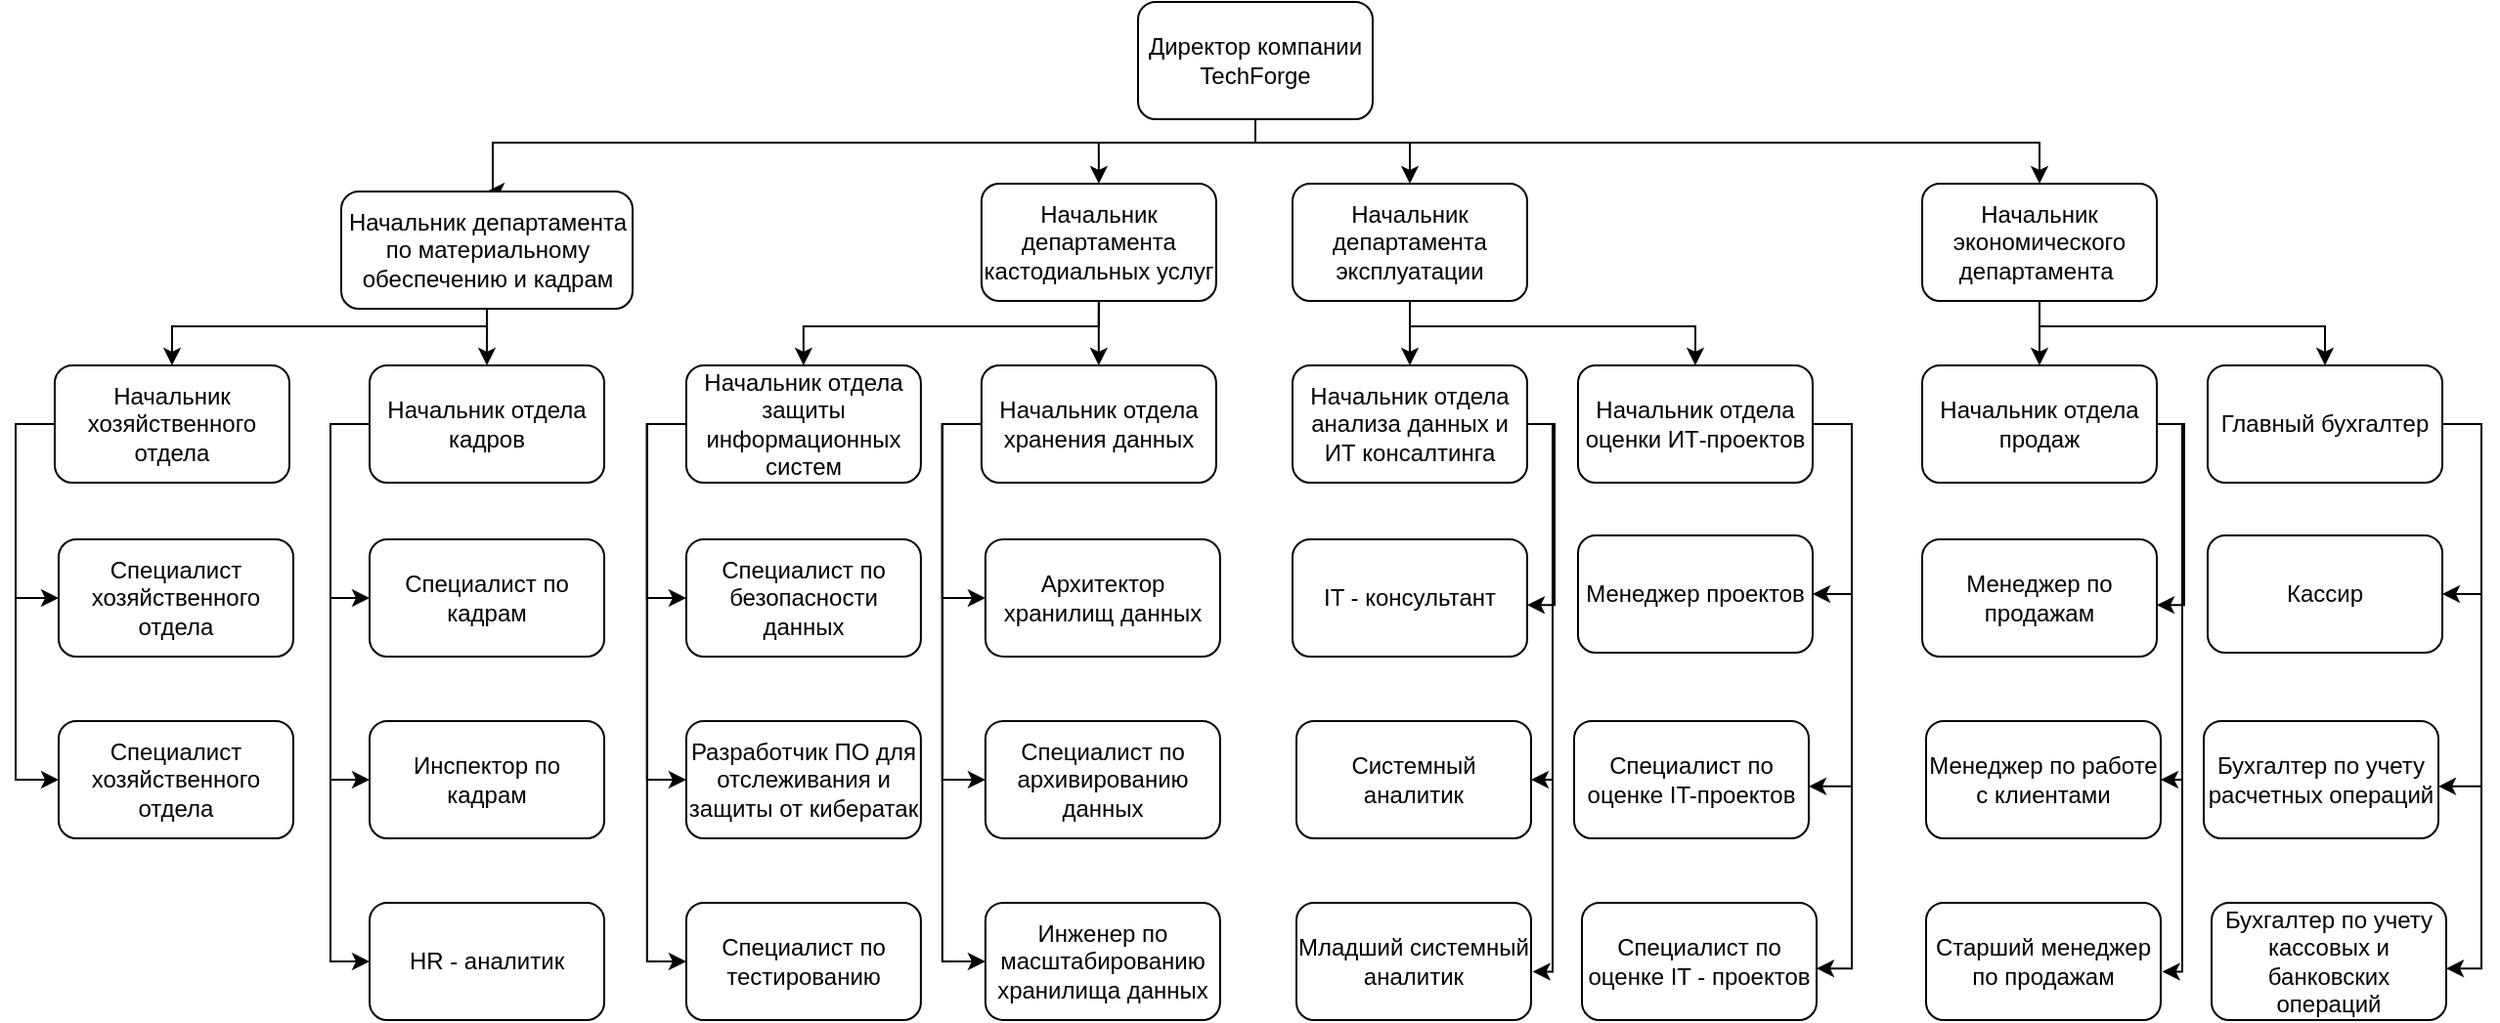 <mxfile version="24.7.14">
  <diagram name="Страница — 1" id="1wOapaZ62PoJuDXf-gLB">
    <mxGraphModel dx="2474" dy="1152" grid="0" gridSize="10" guides="1" tooltips="1" connect="1" arrows="1" fold="1" page="0" pageScale="1" pageWidth="827" pageHeight="1169" math="0" shadow="0">
      <root>
        <mxCell id="0" />
        <mxCell id="1" parent="0" />
        <mxCell id="KuXuB0iPRyk_4KeLz07_-43" style="edgeStyle=orthogonalEdgeStyle;rounded=0;orthogonalLoop=1;jettySize=auto;html=1;exitX=0.5;exitY=1;exitDx=0;exitDy=0;entryX=0.5;entryY=0;entryDx=0;entryDy=0;" edge="1" parent="1" source="7cYiF0w9IGWrzAaVDBA9-1" target="7cYiF0w9IGWrzAaVDBA9-2">
          <mxGeometry relative="1" as="geometry">
            <Array as="points">
              <mxPoint x="228" y="43" />
              <mxPoint x="148" y="43" />
            </Array>
          </mxGeometry>
        </mxCell>
        <mxCell id="KuXuB0iPRyk_4KeLz07_-44" style="edgeStyle=orthogonalEdgeStyle;rounded=0;orthogonalLoop=1;jettySize=auto;html=1;exitX=0.5;exitY=1;exitDx=0;exitDy=0;entryX=0.5;entryY=0;entryDx=0;entryDy=0;" edge="1" parent="1" source="7cYiF0w9IGWrzAaVDBA9-1" target="7cYiF0w9IGWrzAaVDBA9-3">
          <mxGeometry relative="1" as="geometry">
            <Array as="points">
              <mxPoint x="228" y="43" />
              <mxPoint x="307" y="43" />
            </Array>
          </mxGeometry>
        </mxCell>
        <mxCell id="KuXuB0iPRyk_4KeLz07_-46" style="edgeStyle=orthogonalEdgeStyle;rounded=0;orthogonalLoop=1;jettySize=auto;html=1;exitX=0.5;exitY=1;exitDx=0;exitDy=0;entryX=0.5;entryY=0;entryDx=0;entryDy=0;" edge="1" parent="1" source="7cYiF0w9IGWrzAaVDBA9-1" target="KuXuB0iPRyk_4KeLz07_-5">
          <mxGeometry relative="1" as="geometry">
            <Array as="points">
              <mxPoint x="228" y="43" />
              <mxPoint x="-162" y="43" />
            </Array>
          </mxGeometry>
        </mxCell>
        <mxCell id="KuXuB0iPRyk_4KeLz07_-52" style="edgeStyle=orthogonalEdgeStyle;rounded=0;orthogonalLoop=1;jettySize=auto;html=1;exitX=0.5;exitY=1;exitDx=0;exitDy=0;" edge="1" parent="1" source="7cYiF0w9IGWrzAaVDBA9-1" target="KuXuB0iPRyk_4KeLz07_-25">
          <mxGeometry relative="1" as="geometry">
            <Array as="points">
              <mxPoint x="228" y="43" />
              <mxPoint x="629" y="43" />
            </Array>
          </mxGeometry>
        </mxCell>
        <mxCell id="7cYiF0w9IGWrzAaVDBA9-1" value="Директор компании&lt;div&gt;TechForge&lt;/div&gt;" style="rounded=1;whiteSpace=wrap;html=1;" parent="1" vertex="1">
          <mxGeometry x="168" y="-29" width="120" height="60" as="geometry" />
        </mxCell>
        <mxCell id="vKuomEE9mSbw3DmOQPJa-15" style="edgeStyle=orthogonalEdgeStyle;rounded=0;orthogonalLoop=1;jettySize=auto;html=1;exitX=0.5;exitY=1;exitDx=0;exitDy=0;entryX=0.5;entryY=0;entryDx=0;entryDy=0;" parent="1" source="7cYiF0w9IGWrzAaVDBA9-2" target="7cYiF0w9IGWrzAaVDBA9-4" edge="1">
          <mxGeometry relative="1" as="geometry">
            <Array as="points">
              <mxPoint x="147.94" y="137" />
              <mxPoint x="-3.06" y="137" />
            </Array>
          </mxGeometry>
        </mxCell>
        <mxCell id="vKuomEE9mSbw3DmOQPJa-16" style="edgeStyle=orthogonalEdgeStyle;rounded=0;orthogonalLoop=1;jettySize=auto;html=1;exitX=0.5;exitY=1;exitDx=0;exitDy=0;" parent="1" source="7cYiF0w9IGWrzAaVDBA9-2" target="7cYiF0w9IGWrzAaVDBA9-5" edge="1">
          <mxGeometry relative="1" as="geometry" />
        </mxCell>
        <mxCell id="7cYiF0w9IGWrzAaVDBA9-2" value="&lt;div&gt;Начальник департамента кастодиальных услуг&lt;/div&gt;" style="rounded=1;whiteSpace=wrap;html=1;" parent="1" vertex="1">
          <mxGeometry x="87.94" y="64" width="120" height="60" as="geometry" />
        </mxCell>
        <mxCell id="vKuomEE9mSbw3DmOQPJa-17" style="edgeStyle=orthogonalEdgeStyle;rounded=0;orthogonalLoop=1;jettySize=auto;html=1;exitX=0.5;exitY=1;exitDx=0;exitDy=0;" parent="1" source="7cYiF0w9IGWrzAaVDBA9-3" target="7cYiF0w9IGWrzAaVDBA9-6" edge="1">
          <mxGeometry relative="1" as="geometry" />
        </mxCell>
        <mxCell id="vKuomEE9mSbw3DmOQPJa-18" style="edgeStyle=orthogonalEdgeStyle;rounded=0;orthogonalLoop=1;jettySize=auto;html=1;exitX=0.5;exitY=1;exitDx=0;exitDy=0;entryX=0.5;entryY=0;entryDx=0;entryDy=0;" parent="1" source="7cYiF0w9IGWrzAaVDBA9-3" target="7cYiF0w9IGWrzAaVDBA9-7" edge="1">
          <mxGeometry relative="1" as="geometry">
            <Array as="points">
              <mxPoint x="307" y="137" />
              <mxPoint x="453" y="137" />
            </Array>
          </mxGeometry>
        </mxCell>
        <mxCell id="7cYiF0w9IGWrzAaVDBA9-3" value="Начальник департамента эксплуатации" style="rounded=1;whiteSpace=wrap;html=1;" parent="1" vertex="1">
          <mxGeometry x="247" y="64" width="120" height="60" as="geometry" />
        </mxCell>
        <mxCell id="vKuomEE9mSbw3DmOQPJa-20" style="edgeStyle=orthogonalEdgeStyle;rounded=0;orthogonalLoop=1;jettySize=auto;html=1;exitX=0;exitY=0.5;exitDx=0;exitDy=0;entryX=0;entryY=0.5;entryDx=0;entryDy=0;" parent="1" source="7cYiF0w9IGWrzAaVDBA9-4" target="vKuomEE9mSbw3DmOQPJa-2" edge="1">
          <mxGeometry relative="1" as="geometry" />
        </mxCell>
        <mxCell id="vKuomEE9mSbw3DmOQPJa-21" style="edgeStyle=orthogonalEdgeStyle;rounded=0;orthogonalLoop=1;jettySize=auto;html=1;exitX=0;exitY=0.5;exitDx=0;exitDy=0;entryX=0;entryY=0.5;entryDx=0;entryDy=0;" parent="1" source="7cYiF0w9IGWrzAaVDBA9-4" target="vKuomEE9mSbw3DmOQPJa-1" edge="1">
          <mxGeometry relative="1" as="geometry" />
        </mxCell>
        <mxCell id="vKuomEE9mSbw3DmOQPJa-22" style="edgeStyle=orthogonalEdgeStyle;rounded=0;orthogonalLoop=1;jettySize=auto;html=1;exitX=0;exitY=0.5;exitDx=0;exitDy=0;entryX=0;entryY=0.5;entryDx=0;entryDy=0;" parent="1" source="7cYiF0w9IGWrzAaVDBA9-4" target="vKuomEE9mSbw3DmOQPJa-3" edge="1">
          <mxGeometry relative="1" as="geometry" />
        </mxCell>
        <mxCell id="7cYiF0w9IGWrzAaVDBA9-4" value="&lt;div&gt;Начальник отдела защиты информационных систем&lt;/div&gt;" style="rounded=1;whiteSpace=wrap;html=1;" parent="1" vertex="1">
          <mxGeometry x="-63.06" y="157" width="120" height="60" as="geometry" />
        </mxCell>
        <mxCell id="vKuomEE9mSbw3DmOQPJa-23" style="edgeStyle=orthogonalEdgeStyle;rounded=0;orthogonalLoop=1;jettySize=auto;html=1;exitX=0;exitY=0.5;exitDx=0;exitDy=0;entryX=0;entryY=0.5;entryDx=0;entryDy=0;" parent="1" source="7cYiF0w9IGWrzAaVDBA9-5" target="vKuomEE9mSbw3DmOQPJa-4" edge="1">
          <mxGeometry relative="1" as="geometry" />
        </mxCell>
        <mxCell id="vKuomEE9mSbw3DmOQPJa-24" style="edgeStyle=orthogonalEdgeStyle;rounded=0;orthogonalLoop=1;jettySize=auto;html=1;exitX=0;exitY=0.5;exitDx=0;exitDy=0;entryX=0;entryY=0.5;entryDx=0;entryDy=0;" parent="1" source="7cYiF0w9IGWrzAaVDBA9-5" target="vKuomEE9mSbw3DmOQPJa-5" edge="1">
          <mxGeometry relative="1" as="geometry" />
        </mxCell>
        <mxCell id="vKuomEE9mSbw3DmOQPJa-25" style="edgeStyle=orthogonalEdgeStyle;rounded=0;orthogonalLoop=1;jettySize=auto;html=1;exitX=0;exitY=0.5;exitDx=0;exitDy=0;entryX=0;entryY=0.5;entryDx=0;entryDy=0;" parent="1" source="7cYiF0w9IGWrzAaVDBA9-5" target="vKuomEE9mSbw3DmOQPJa-6" edge="1">
          <mxGeometry relative="1" as="geometry" />
        </mxCell>
        <mxCell id="7cYiF0w9IGWrzAaVDBA9-5" value="Начальник отдела хранения данных" style="rounded=1;whiteSpace=wrap;html=1;" parent="1" vertex="1">
          <mxGeometry x="87.94" y="157" width="120" height="60" as="geometry" />
        </mxCell>
        <mxCell id="vKuomEE9mSbw3DmOQPJa-28" style="edgeStyle=orthogonalEdgeStyle;rounded=0;orthogonalLoop=1;jettySize=auto;html=1;exitX=1;exitY=0.5;exitDx=0;exitDy=0;entryX=1;entryY=0.5;entryDx=0;entryDy=0;" parent="1" source="7cYiF0w9IGWrzAaVDBA9-6" target="vKuomEE9mSbw3DmOQPJa-8" edge="1">
          <mxGeometry relative="1" as="geometry">
            <Array as="points">
              <mxPoint x="380" y="187" />
              <mxPoint x="380" y="369" />
            </Array>
          </mxGeometry>
        </mxCell>
        <mxCell id="7cYiF0w9IGWrzAaVDBA9-6" value="&lt;div&gt;Начальник отдела анализа данных и ИТ консалтинга&lt;/div&gt;" style="rounded=1;whiteSpace=wrap;html=1;" parent="1" vertex="1">
          <mxGeometry x="247" y="157" width="120" height="60" as="geometry" />
        </mxCell>
        <mxCell id="vKuomEE9mSbw3DmOQPJa-32" style="edgeStyle=orthogonalEdgeStyle;rounded=0;orthogonalLoop=1;jettySize=auto;html=1;exitX=1;exitY=0.5;exitDx=0;exitDy=0;entryX=1;entryY=0.5;entryDx=0;entryDy=0;" parent="1" source="7cYiF0w9IGWrzAaVDBA9-7" target="vKuomEE9mSbw3DmOQPJa-10" edge="1">
          <mxGeometry relative="1" as="geometry" />
        </mxCell>
        <mxCell id="7cYiF0w9IGWrzAaVDBA9-7" value="Начальник отдела оценки ИТ-проектов" style="rounded=1;whiteSpace=wrap;html=1;" parent="1" vertex="1">
          <mxGeometry x="393" y="157" width="120" height="60" as="geometry" />
        </mxCell>
        <mxCell id="vKuomEE9mSbw3DmOQPJa-1" value="Специалист по безопасности данных" style="rounded=1;whiteSpace=wrap;html=1;" parent="1" vertex="1">
          <mxGeometry x="-63.06" y="246" width="120" height="60" as="geometry" />
        </mxCell>
        <mxCell id="vKuomEE9mSbw3DmOQPJa-2" value="Разработчик ПО для отслеживания и защиты от кибератак" style="rounded=1;whiteSpace=wrap;html=1;" parent="1" vertex="1">
          <mxGeometry x="-63.06" y="339" width="120" height="60" as="geometry" />
        </mxCell>
        <mxCell id="vKuomEE9mSbw3DmOQPJa-3" value="Специалист по тестированию" style="rounded=1;whiteSpace=wrap;html=1;" parent="1" vertex="1">
          <mxGeometry x="-63.06" y="432" width="120" height="60" as="geometry" />
        </mxCell>
        <mxCell id="vKuomEE9mSbw3DmOQPJa-4" value="Архитектор хранилищ данных" style="rounded=1;whiteSpace=wrap;html=1;" parent="1" vertex="1">
          <mxGeometry x="89.94" y="246" width="120" height="60" as="geometry" />
        </mxCell>
        <mxCell id="vKuomEE9mSbw3DmOQPJa-5" value="Специалист по архивированию данных" style="rounded=1;whiteSpace=wrap;html=1;" parent="1" vertex="1">
          <mxGeometry x="89.94" y="339" width="120" height="60" as="geometry" />
        </mxCell>
        <mxCell id="vKuomEE9mSbw3DmOQPJa-6" value="Инженер по масштабированию хранилища данных" style="rounded=1;whiteSpace=wrap;html=1;" parent="1" vertex="1">
          <mxGeometry x="89.94" y="432" width="120" height="60" as="geometry" />
        </mxCell>
        <mxCell id="vKuomEE9mSbw3DmOQPJa-7" value="&lt;div&gt;IT - консультант&lt;/div&gt;" style="rounded=1;whiteSpace=wrap;html=1;" parent="1" vertex="1">
          <mxGeometry x="247" y="246" width="120" height="60" as="geometry" />
        </mxCell>
        <mxCell id="vKuomEE9mSbw3DmOQPJa-8" value="&lt;div&gt;Системный аналитик&lt;/div&gt;" style="rounded=1;whiteSpace=wrap;html=1;" parent="1" vertex="1">
          <mxGeometry x="249" y="339" width="120" height="60" as="geometry" />
        </mxCell>
        <mxCell id="vKuomEE9mSbw3DmOQPJa-9" value="&lt;div&gt;Младший системный аналитик&lt;/div&gt;" style="rounded=1;whiteSpace=wrap;html=1;" parent="1" vertex="1">
          <mxGeometry x="249" y="432" width="120" height="60" as="geometry" />
        </mxCell>
        <mxCell id="vKuomEE9mSbw3DmOQPJa-10" value="Менеджер проектов" style="rounded=1;whiteSpace=wrap;html=1;" parent="1" vertex="1">
          <mxGeometry x="393" y="244" width="120" height="60" as="geometry" />
        </mxCell>
        <mxCell id="vKuomEE9mSbw3DmOQPJa-11" value="Специалист по оценке IT-проектов" style="rounded=1;whiteSpace=wrap;html=1;" parent="1" vertex="1">
          <mxGeometry x="391" y="339" width="120" height="60" as="geometry" />
        </mxCell>
        <mxCell id="vKuomEE9mSbw3DmOQPJa-12" value="Специалист по оценке IT - проектов" style="rounded=1;whiteSpace=wrap;html=1;" parent="1" vertex="1">
          <mxGeometry x="395" y="432" width="120" height="60" as="geometry" />
        </mxCell>
        <mxCell id="vKuomEE9mSbw3DmOQPJa-29" style="edgeStyle=orthogonalEdgeStyle;rounded=0;orthogonalLoop=1;jettySize=auto;html=1;exitX=1;exitY=0.5;exitDx=0;exitDy=0;entryX=1;entryY=0.56;entryDx=0;entryDy=0;entryPerimeter=0;" parent="1" source="7cYiF0w9IGWrzAaVDBA9-6" target="vKuomEE9mSbw3DmOQPJa-7" edge="1">
          <mxGeometry relative="1" as="geometry">
            <Array as="points">
              <mxPoint x="381" y="187" />
              <mxPoint x="381" y="280" />
            </Array>
          </mxGeometry>
        </mxCell>
        <mxCell id="vKuomEE9mSbw3DmOQPJa-30" style="edgeStyle=orthogonalEdgeStyle;rounded=0;orthogonalLoop=1;jettySize=auto;html=1;exitX=1;exitY=0.5;exitDx=0;exitDy=0;entryX=1.007;entryY=0.587;entryDx=0;entryDy=0;entryPerimeter=0;" parent="1" source="7cYiF0w9IGWrzAaVDBA9-6" target="vKuomEE9mSbw3DmOQPJa-9" edge="1">
          <mxGeometry relative="1" as="geometry">
            <Array as="points">
              <mxPoint x="380" y="187" />
              <mxPoint x="380" y="467" />
            </Array>
          </mxGeometry>
        </mxCell>
        <mxCell id="vKuomEE9mSbw3DmOQPJa-33" style="edgeStyle=orthogonalEdgeStyle;rounded=0;orthogonalLoop=1;jettySize=auto;html=1;exitX=1;exitY=0.5;exitDx=0;exitDy=0;entryX=1;entryY=0.557;entryDx=0;entryDy=0;entryPerimeter=0;" parent="1" source="7cYiF0w9IGWrzAaVDBA9-7" target="vKuomEE9mSbw3DmOQPJa-11" edge="1">
          <mxGeometry relative="1" as="geometry" />
        </mxCell>
        <mxCell id="vKuomEE9mSbw3DmOQPJa-34" style="edgeStyle=orthogonalEdgeStyle;rounded=0;orthogonalLoop=1;jettySize=auto;html=1;exitX=1;exitY=0.5;exitDx=0;exitDy=0;entryX=1;entryY=0.56;entryDx=0;entryDy=0;entryPerimeter=0;" parent="1" source="7cYiF0w9IGWrzAaVDBA9-7" target="vKuomEE9mSbw3DmOQPJa-12" edge="1">
          <mxGeometry relative="1" as="geometry">
            <Array as="points">
              <mxPoint x="533" y="187" />
              <mxPoint x="533" y="466" />
            </Array>
          </mxGeometry>
        </mxCell>
        <mxCell id="KuXuB0iPRyk_4KeLz07_-49" style="edgeStyle=orthogonalEdgeStyle;rounded=0;orthogonalLoop=1;jettySize=auto;html=1;exitX=0.5;exitY=1;exitDx=0;exitDy=0;entryX=0.5;entryY=0;entryDx=0;entryDy=0;" edge="1" parent="1" source="KuXuB0iPRyk_4KeLz07_-5" target="KuXuB0iPRyk_4KeLz07_-9">
          <mxGeometry relative="1" as="geometry">
            <Array as="points">
              <mxPoint x="-165" y="128" />
            </Array>
          </mxGeometry>
        </mxCell>
        <mxCell id="KuXuB0iPRyk_4KeLz07_-51" style="edgeStyle=orthogonalEdgeStyle;rounded=0;orthogonalLoop=1;jettySize=auto;html=1;exitX=0.5;exitY=1;exitDx=0;exitDy=0;entryX=0.5;entryY=0;entryDx=0;entryDy=0;" edge="1" parent="1" source="KuXuB0iPRyk_4KeLz07_-5" target="KuXuB0iPRyk_4KeLz07_-13">
          <mxGeometry relative="1" as="geometry">
            <Array as="points">
              <mxPoint x="-165" y="137" />
              <mxPoint x="-326" y="137" />
            </Array>
          </mxGeometry>
        </mxCell>
        <mxCell id="KuXuB0iPRyk_4KeLz07_-5" value="&lt;div&gt;Начальник департамента по материальному обеспечению и кадрам&lt;/div&gt;" style="rounded=1;whiteSpace=wrap;html=1;" vertex="1" parent="1">
          <mxGeometry x="-239.5" y="68" width="149" height="60" as="geometry" />
        </mxCell>
        <mxCell id="KuXuB0iPRyk_4KeLz07_-6" style="edgeStyle=orthogonalEdgeStyle;rounded=0;orthogonalLoop=1;jettySize=auto;html=1;exitX=0;exitY=0.5;exitDx=0;exitDy=0;entryX=0;entryY=0.5;entryDx=0;entryDy=0;" edge="1" parent="1" source="KuXuB0iPRyk_4KeLz07_-9" target="KuXuB0iPRyk_4KeLz07_-15">
          <mxGeometry relative="1" as="geometry" />
        </mxCell>
        <mxCell id="KuXuB0iPRyk_4KeLz07_-7" style="edgeStyle=orthogonalEdgeStyle;rounded=0;orthogonalLoop=1;jettySize=auto;html=1;exitX=0;exitY=0.5;exitDx=0;exitDy=0;entryX=0;entryY=0.5;entryDx=0;entryDy=0;" edge="1" parent="1" source="KuXuB0iPRyk_4KeLz07_-9" target="KuXuB0iPRyk_4KeLz07_-14">
          <mxGeometry relative="1" as="geometry" />
        </mxCell>
        <mxCell id="KuXuB0iPRyk_4KeLz07_-8" style="edgeStyle=orthogonalEdgeStyle;rounded=0;orthogonalLoop=1;jettySize=auto;html=1;exitX=0;exitY=0.5;exitDx=0;exitDy=0;entryX=0;entryY=0.5;entryDx=0;entryDy=0;" edge="1" parent="1" source="KuXuB0iPRyk_4KeLz07_-9" target="KuXuB0iPRyk_4KeLz07_-16">
          <mxGeometry relative="1" as="geometry" />
        </mxCell>
        <mxCell id="KuXuB0iPRyk_4KeLz07_-9" value="&lt;div&gt;Начальник отдела кадров&lt;/div&gt;" style="rounded=1;whiteSpace=wrap;html=1;" vertex="1" parent="1">
          <mxGeometry x="-225" y="157" width="120" height="60" as="geometry" />
        </mxCell>
        <mxCell id="KuXuB0iPRyk_4KeLz07_-10" style="edgeStyle=orthogonalEdgeStyle;rounded=0;orthogonalLoop=1;jettySize=auto;html=1;exitX=0;exitY=0.5;exitDx=0;exitDy=0;entryX=0;entryY=0.5;entryDx=0;entryDy=0;" edge="1" parent="1" source="KuXuB0iPRyk_4KeLz07_-13" target="KuXuB0iPRyk_4KeLz07_-17">
          <mxGeometry relative="1" as="geometry" />
        </mxCell>
        <mxCell id="KuXuB0iPRyk_4KeLz07_-11" style="edgeStyle=orthogonalEdgeStyle;rounded=0;orthogonalLoop=1;jettySize=auto;html=1;exitX=0;exitY=0.5;exitDx=0;exitDy=0;entryX=0;entryY=0.5;entryDx=0;entryDy=0;" edge="1" parent="1" source="KuXuB0iPRyk_4KeLz07_-13" target="KuXuB0iPRyk_4KeLz07_-18">
          <mxGeometry relative="1" as="geometry" />
        </mxCell>
        <mxCell id="KuXuB0iPRyk_4KeLz07_-13" value="Начальник хозяйственного отдела" style="rounded=1;whiteSpace=wrap;html=1;" vertex="1" parent="1">
          <mxGeometry x="-386" y="157" width="120" height="60" as="geometry" />
        </mxCell>
        <mxCell id="KuXuB0iPRyk_4KeLz07_-14" value="Специалист по кадрам" style="rounded=1;whiteSpace=wrap;html=1;" vertex="1" parent="1">
          <mxGeometry x="-225" y="246" width="120" height="60" as="geometry" />
        </mxCell>
        <mxCell id="KuXuB0iPRyk_4KeLz07_-15" value="Инспектор по кадрам" style="rounded=1;whiteSpace=wrap;html=1;" vertex="1" parent="1">
          <mxGeometry x="-225" y="339" width="120" height="60" as="geometry" />
        </mxCell>
        <mxCell id="KuXuB0iPRyk_4KeLz07_-16" value="HR - аналитик" style="rounded=1;whiteSpace=wrap;html=1;" vertex="1" parent="1">
          <mxGeometry x="-225" y="432" width="120" height="60" as="geometry" />
        </mxCell>
        <mxCell id="KuXuB0iPRyk_4KeLz07_-17" value="Специалист хозяйственного отдела" style="rounded=1;whiteSpace=wrap;html=1;" vertex="1" parent="1">
          <mxGeometry x="-384" y="246" width="120" height="60" as="geometry" />
        </mxCell>
        <mxCell id="KuXuB0iPRyk_4KeLz07_-18" value="Специалист хозяйственного отдела" style="rounded=1;whiteSpace=wrap;html=1;" vertex="1" parent="1">
          <mxGeometry x="-384" y="339" width="120" height="60" as="geometry" />
        </mxCell>
        <mxCell id="KuXuB0iPRyk_4KeLz07_-23" style="edgeStyle=orthogonalEdgeStyle;rounded=0;orthogonalLoop=1;jettySize=auto;html=1;exitX=0.5;exitY=1;exitDx=0;exitDy=0;" edge="1" parent="1" source="KuXuB0iPRyk_4KeLz07_-25" target="KuXuB0iPRyk_4KeLz07_-27">
          <mxGeometry relative="1" as="geometry" />
        </mxCell>
        <mxCell id="KuXuB0iPRyk_4KeLz07_-24" style="edgeStyle=orthogonalEdgeStyle;rounded=0;orthogonalLoop=1;jettySize=auto;html=1;exitX=0.5;exitY=1;exitDx=0;exitDy=0;entryX=0.5;entryY=0;entryDx=0;entryDy=0;" edge="1" parent="1" source="KuXuB0iPRyk_4KeLz07_-25" target="KuXuB0iPRyk_4KeLz07_-29">
          <mxGeometry relative="1" as="geometry">
            <Array as="points">
              <mxPoint x="629" y="137" />
              <mxPoint x="775" y="137" />
            </Array>
          </mxGeometry>
        </mxCell>
        <mxCell id="KuXuB0iPRyk_4KeLz07_-25" value="Начальник экономического департамента&amp;nbsp;" style="rounded=1;whiteSpace=wrap;html=1;" vertex="1" parent="1">
          <mxGeometry x="569" y="64" width="120" height="60" as="geometry" />
        </mxCell>
        <mxCell id="KuXuB0iPRyk_4KeLz07_-26" style="edgeStyle=orthogonalEdgeStyle;rounded=0;orthogonalLoop=1;jettySize=auto;html=1;exitX=1;exitY=0.5;exitDx=0;exitDy=0;entryX=1;entryY=0.5;entryDx=0;entryDy=0;" edge="1" parent="1" source="KuXuB0iPRyk_4KeLz07_-27" target="KuXuB0iPRyk_4KeLz07_-31">
          <mxGeometry relative="1" as="geometry">
            <Array as="points">
              <mxPoint x="702" y="187" />
              <mxPoint x="702" y="369" />
            </Array>
          </mxGeometry>
        </mxCell>
        <mxCell id="KuXuB0iPRyk_4KeLz07_-27" value="&lt;div&gt;Начальник отдела продаж&lt;/div&gt;" style="rounded=1;whiteSpace=wrap;html=1;" vertex="1" parent="1">
          <mxGeometry x="569" y="157" width="120" height="60" as="geometry" />
        </mxCell>
        <mxCell id="KuXuB0iPRyk_4KeLz07_-28" style="edgeStyle=orthogonalEdgeStyle;rounded=0;orthogonalLoop=1;jettySize=auto;html=1;exitX=1;exitY=0.5;exitDx=0;exitDy=0;entryX=1;entryY=0.5;entryDx=0;entryDy=0;" edge="1" parent="1" source="KuXuB0iPRyk_4KeLz07_-29" target="KuXuB0iPRyk_4KeLz07_-33">
          <mxGeometry relative="1" as="geometry" />
        </mxCell>
        <mxCell id="KuXuB0iPRyk_4KeLz07_-29" value="Главный бухгалтер" style="rounded=1;whiteSpace=wrap;html=1;" vertex="1" parent="1">
          <mxGeometry x="715" y="157" width="120" height="60" as="geometry" />
        </mxCell>
        <mxCell id="KuXuB0iPRyk_4KeLz07_-30" value="&lt;div&gt;Менеджер по продажам&lt;/div&gt;" style="rounded=1;whiteSpace=wrap;html=1;" vertex="1" parent="1">
          <mxGeometry x="569" y="246" width="120" height="60" as="geometry" />
        </mxCell>
        <mxCell id="KuXuB0iPRyk_4KeLz07_-31" value="&lt;div&gt;Менеджер по работе с клиентами&lt;/div&gt;" style="rounded=1;whiteSpace=wrap;html=1;" vertex="1" parent="1">
          <mxGeometry x="571" y="339" width="120" height="60" as="geometry" />
        </mxCell>
        <mxCell id="KuXuB0iPRyk_4KeLz07_-32" value="&lt;div&gt;Старший менеджер по продажам&lt;/div&gt;" style="rounded=1;whiteSpace=wrap;html=1;" vertex="1" parent="1">
          <mxGeometry x="571" y="432" width="120" height="60" as="geometry" />
        </mxCell>
        <mxCell id="KuXuB0iPRyk_4KeLz07_-33" value="Кассир" style="rounded=1;whiteSpace=wrap;html=1;" vertex="1" parent="1">
          <mxGeometry x="715" y="244" width="120" height="60" as="geometry" />
        </mxCell>
        <mxCell id="KuXuB0iPRyk_4KeLz07_-34" value="Бухгалтер по учету расчетных операций" style="rounded=1;whiteSpace=wrap;html=1;" vertex="1" parent="1">
          <mxGeometry x="713" y="339" width="120" height="60" as="geometry" />
        </mxCell>
        <mxCell id="KuXuB0iPRyk_4KeLz07_-35" value="Бухгалтер по учету кассовых и банковских операций" style="rounded=1;whiteSpace=wrap;html=1;" vertex="1" parent="1">
          <mxGeometry x="717" y="432" width="120" height="60" as="geometry" />
        </mxCell>
        <mxCell id="KuXuB0iPRyk_4KeLz07_-36" style="edgeStyle=orthogonalEdgeStyle;rounded=0;orthogonalLoop=1;jettySize=auto;html=1;exitX=1;exitY=0.5;exitDx=0;exitDy=0;entryX=1;entryY=0.56;entryDx=0;entryDy=0;entryPerimeter=0;" edge="1" parent="1" source="KuXuB0iPRyk_4KeLz07_-27" target="KuXuB0iPRyk_4KeLz07_-30">
          <mxGeometry relative="1" as="geometry">
            <Array as="points">
              <mxPoint x="703" y="187" />
              <mxPoint x="703" y="280" />
            </Array>
          </mxGeometry>
        </mxCell>
        <mxCell id="KuXuB0iPRyk_4KeLz07_-37" style="edgeStyle=orthogonalEdgeStyle;rounded=0;orthogonalLoop=1;jettySize=auto;html=1;exitX=1;exitY=0.5;exitDx=0;exitDy=0;entryX=1.007;entryY=0.587;entryDx=0;entryDy=0;entryPerimeter=0;" edge="1" parent="1" source="KuXuB0iPRyk_4KeLz07_-27" target="KuXuB0iPRyk_4KeLz07_-32">
          <mxGeometry relative="1" as="geometry">
            <Array as="points">
              <mxPoint x="702" y="187" />
              <mxPoint x="702" y="467" />
            </Array>
          </mxGeometry>
        </mxCell>
        <mxCell id="KuXuB0iPRyk_4KeLz07_-38" style="edgeStyle=orthogonalEdgeStyle;rounded=0;orthogonalLoop=1;jettySize=auto;html=1;exitX=1;exitY=0.5;exitDx=0;exitDy=0;entryX=1;entryY=0.557;entryDx=0;entryDy=0;entryPerimeter=0;" edge="1" parent="1" source="KuXuB0iPRyk_4KeLz07_-29" target="KuXuB0iPRyk_4KeLz07_-34">
          <mxGeometry relative="1" as="geometry" />
        </mxCell>
        <mxCell id="KuXuB0iPRyk_4KeLz07_-39" style="edgeStyle=orthogonalEdgeStyle;rounded=0;orthogonalLoop=1;jettySize=auto;html=1;exitX=1;exitY=0.5;exitDx=0;exitDy=0;entryX=1;entryY=0.56;entryDx=0;entryDy=0;entryPerimeter=0;" edge="1" parent="1" source="KuXuB0iPRyk_4KeLz07_-29" target="KuXuB0iPRyk_4KeLz07_-35">
          <mxGeometry relative="1" as="geometry">
            <Array as="points">
              <mxPoint x="855" y="187" />
              <mxPoint x="855" y="466" />
            </Array>
          </mxGeometry>
        </mxCell>
      </root>
    </mxGraphModel>
  </diagram>
</mxfile>
